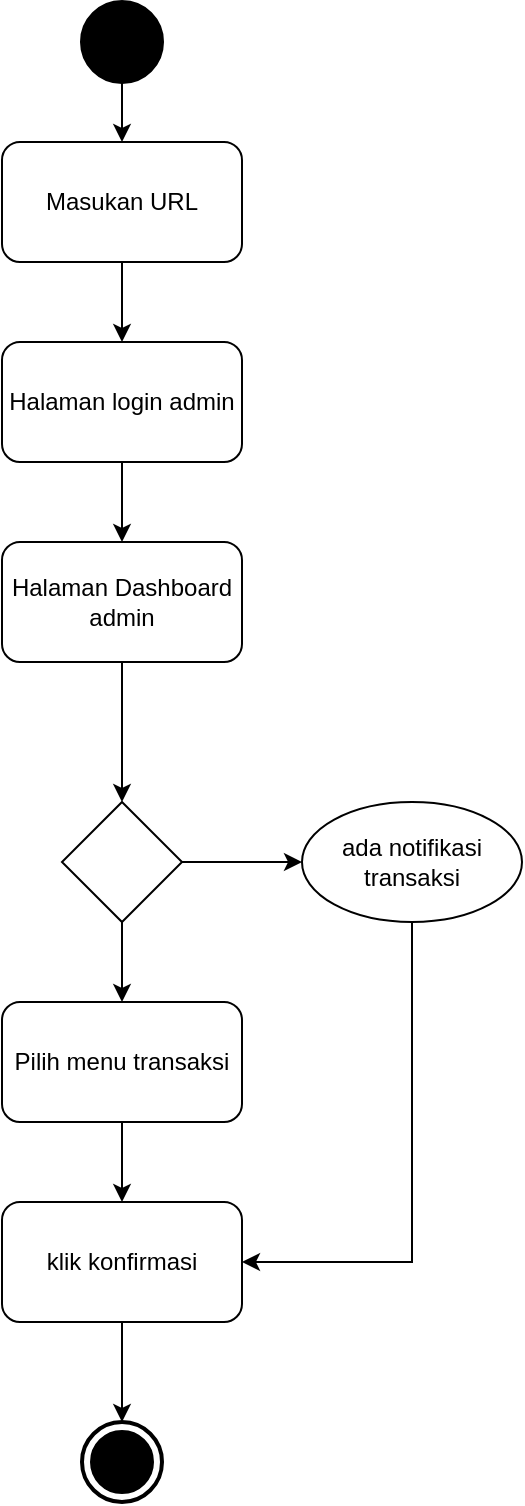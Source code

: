 <mxfile version="13.2.4" type="device"><diagram id="vy-3iPws0tpi98SSZrge" name="Page-1"><mxGraphModel dx="868" dy="479" grid="1" gridSize="10" guides="1" tooltips="1" connect="1" arrows="1" fold="1" page="1" pageScale="1" pageWidth="850" pageHeight="1100" math="0" shadow="0"><root><mxCell id="0"/><mxCell id="1" parent="0"/><mxCell id="4FD02Pn1RMN-qE60W0eK-3" value="" style="edgeStyle=orthogonalEdgeStyle;rounded=0;orthogonalLoop=1;jettySize=auto;html=1;" edge="1" parent="1" source="4FD02Pn1RMN-qE60W0eK-1" target="4FD02Pn1RMN-qE60W0eK-2"><mxGeometry relative="1" as="geometry"/></mxCell><mxCell id="4FD02Pn1RMN-qE60W0eK-1" value="" style="shape=ellipse;html=1;fillColor=#000000;strokeWidth=2;verticalLabelPosition=bottom;verticalAlignment=top;perimeter=ellipsePerimeter;" vertex="1" parent="1"><mxGeometry x="240" y="20" width="40" height="40" as="geometry"/></mxCell><mxCell id="4FD02Pn1RMN-qE60W0eK-5" value="" style="edgeStyle=orthogonalEdgeStyle;rounded=0;orthogonalLoop=1;jettySize=auto;html=1;" edge="1" parent="1" source="4FD02Pn1RMN-qE60W0eK-2" target="4FD02Pn1RMN-qE60W0eK-4"><mxGeometry relative="1" as="geometry"/></mxCell><mxCell id="4FD02Pn1RMN-qE60W0eK-2" value="Masukan URL " style="shape=rect;html=1;rounded=1;whiteSpace=wrap;align=center;" vertex="1" parent="1"><mxGeometry x="200" y="90" width="120" height="60" as="geometry"/></mxCell><mxCell id="4FD02Pn1RMN-qE60W0eK-7" value="" style="edgeStyle=orthogonalEdgeStyle;rounded=0;orthogonalLoop=1;jettySize=auto;html=1;" edge="1" parent="1" source="4FD02Pn1RMN-qE60W0eK-4" target="4FD02Pn1RMN-qE60W0eK-6"><mxGeometry relative="1" as="geometry"/></mxCell><mxCell id="4FD02Pn1RMN-qE60W0eK-4" value="Halaman login admin" style="shape=rect;html=1;rounded=1;whiteSpace=wrap;align=center;" vertex="1" parent="1"><mxGeometry x="200" y="190" width="120" height="60" as="geometry"/></mxCell><mxCell id="4FD02Pn1RMN-qE60W0eK-33" value="" style="edgeStyle=orthogonalEdgeStyle;rounded=0;orthogonalLoop=1;jettySize=auto;html=1;" edge="1" parent="1" source="4FD02Pn1RMN-qE60W0eK-6" target="4FD02Pn1RMN-qE60W0eK-29"><mxGeometry relative="1" as="geometry"/></mxCell><mxCell id="4FD02Pn1RMN-qE60W0eK-6" value="Halaman Dashboard admin" style="shape=rect;html=1;rounded=1;whiteSpace=wrap;align=center;" vertex="1" parent="1"><mxGeometry x="200" y="290" width="120" height="60" as="geometry"/></mxCell><mxCell id="4FD02Pn1RMN-qE60W0eK-24" value="" style="edgeStyle=orthogonalEdgeStyle;rounded=0;orthogonalLoop=1;jettySize=auto;html=1;" edge="1" parent="1" source="4FD02Pn1RMN-qE60W0eK-8" target="4FD02Pn1RMN-qE60W0eK-23"><mxGeometry relative="1" as="geometry"/></mxCell><mxCell id="4FD02Pn1RMN-qE60W0eK-8" value="Pilih menu transaksi" style="shape=rect;html=1;rounded=1;whiteSpace=wrap;align=center;" vertex="1" parent="1"><mxGeometry x="200" y="520" width="120" height="60" as="geometry"/></mxCell><mxCell id="4FD02Pn1RMN-qE60W0eK-14" value="" style="html=1;shape=mxgraph.sysml.actFinal;strokeWidth=2;verticalLabelPosition=bottom;verticalAlignment=top;" vertex="1" parent="1"><mxGeometry x="240" y="730" width="40" height="40" as="geometry"/></mxCell><mxCell id="4FD02Pn1RMN-qE60W0eK-41" value="" style="edgeStyle=orthogonalEdgeStyle;rounded=0;orthogonalLoop=1;jettySize=auto;html=1;" edge="1" parent="1" source="4FD02Pn1RMN-qE60W0eK-23" target="4FD02Pn1RMN-qE60W0eK-14"><mxGeometry relative="1" as="geometry"/></mxCell><mxCell id="4FD02Pn1RMN-qE60W0eK-23" value="klik konfirmasi " style="shape=rect;html=1;rounded=1;whiteSpace=wrap;align=center;" vertex="1" parent="1"><mxGeometry x="200" y="620" width="120" height="60" as="geometry"/></mxCell><mxCell id="4FD02Pn1RMN-qE60W0eK-36" value="" style="edgeStyle=orthogonalEdgeStyle;rounded=0;orthogonalLoop=1;jettySize=auto;html=1;" edge="1" parent="1" source="4FD02Pn1RMN-qE60W0eK-29" target="4FD02Pn1RMN-qE60W0eK-35"><mxGeometry relative="1" as="geometry"/></mxCell><mxCell id="4FD02Pn1RMN-qE60W0eK-37" value="" style="edgeStyle=orthogonalEdgeStyle;rounded=0;orthogonalLoop=1;jettySize=auto;html=1;" edge="1" parent="1" source="4FD02Pn1RMN-qE60W0eK-29" target="4FD02Pn1RMN-qE60W0eK-8"><mxGeometry relative="1" as="geometry"/></mxCell><mxCell id="4FD02Pn1RMN-qE60W0eK-29" value="" style="shape=rhombus;html=1;verticalLabelPosition=bottom;verticalAlignment=top;" vertex="1" parent="1"><mxGeometry x="230" y="420" width="60" height="60" as="geometry"/></mxCell><mxCell id="4FD02Pn1RMN-qE60W0eK-40" style="edgeStyle=orthogonalEdgeStyle;rounded=0;orthogonalLoop=1;jettySize=auto;html=1;exitX=0.5;exitY=1;exitDx=0;exitDy=0;entryX=1;entryY=0.5;entryDx=0;entryDy=0;" edge="1" parent="1" source="4FD02Pn1RMN-qE60W0eK-35" target="4FD02Pn1RMN-qE60W0eK-23"><mxGeometry relative="1" as="geometry"/></mxCell><mxCell id="4FD02Pn1RMN-qE60W0eK-35" value="ada notifikasi transaksi" style="ellipse;whiteSpace=wrap;html=1;" vertex="1" parent="1"><mxGeometry x="350" y="420" width="110" height="60" as="geometry"/></mxCell></root></mxGraphModel></diagram></mxfile>
